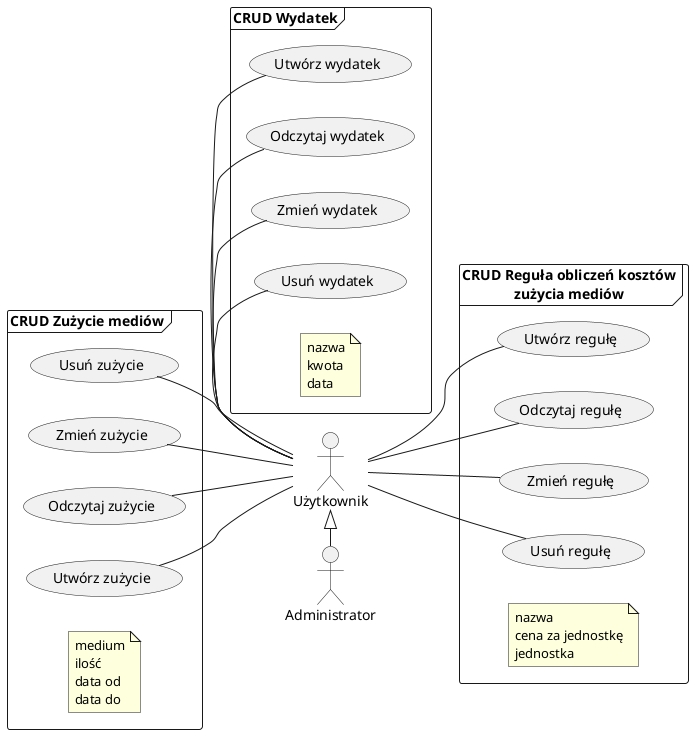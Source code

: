 @startuml ucd_expenses
'Diagram config
left to right direction

' Actors
actor Administrator as admin
actor Użytkownik as user

admin -left-|> user

' Wydatki gospodarstwa
' Jednorazowe wydatki
frame "CRUD Wydatek" as crud_expense{
    (Utwórz wydatek) as create_expense
    (Odczytaj wydatek) as read_expense
    (Zmień wydatek) as update_expense
    (Usuń wydatek) as delete_expense
    
    note "nazwa\nkwota\ndata" as note_expense
}

' Reguły obliczeń zużycia mediów
frame "CRUD Reguła obliczeń kosztów\nzużycia mediów" as crud_bill_calc_rule{
    (Utwórz regułę) as create_bill_calc_rule
    (Odczytaj regułę) as read_bill_calc_rule
    (Zmień regułę) as update_bill_calc_rule
    (Usuń regułę) as delete_bill_calc_rule

    note "nazwa\ncena za jednostkę\njednostka" as note_crud_bill_calc_rule
}

' Zużycie mediów
frame "CRUD Zużycie mediów" as crud_bill{
    (Utwórz zużycie) as create_bill
    (Odczytaj zużycie) as read_bill
    (Zmień zużycie) as update_bill
    (Usuń zużycie) as delete_bill
    
    note "medium\nilość\ndata od\ndata do" as note_crud_bill
}

' user -right- crud_expense
' user -down-- crud_bill_calc_rule
' user -left-- crud_bill

user -right- create_expense
user -right- read_expense
user -right- update_expense
user -right- delete_expense

user -down- create_bill_calc_rule
user -down- read_bill_calc_rule
user -down- update_bill_calc_rule
user -down- delete_bill_calc_rule

user -up- create_bill
user -up- read_bill
user -up- update_bill
user -up- delete_bill


@enduml
